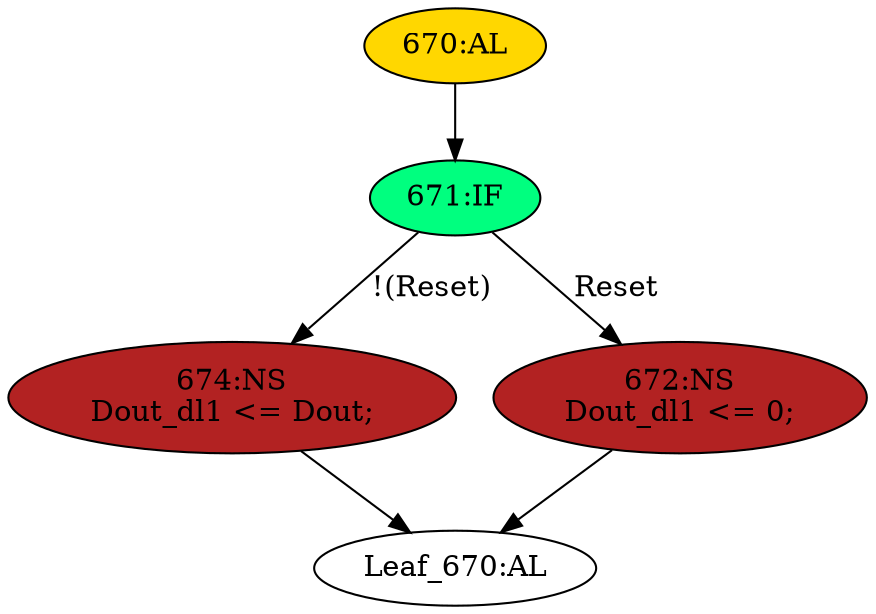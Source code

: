 strict digraph "" {
	node [label="\N"];
	"674:NS"	 [ast="<pyverilog.vparser.ast.NonblockingSubstitution object at 0x7fbd1c2cf350>",
		fillcolor=firebrick,
		label="674:NS
Dout_dl1 <= Dout;",
		statements="[<pyverilog.vparser.ast.NonblockingSubstitution object at 0x7fbd1c2cf350>]",
		style=filled,
		typ=NonblockingSubstitution];
	"Leaf_670:AL"	 [def_var="['Dout_dl1']",
		label="Leaf_670:AL"];
	"674:NS" -> "Leaf_670:AL"	 [cond="[]",
		lineno=None];
	"671:IF"	 [ast="<pyverilog.vparser.ast.IfStatement object at 0x7fbd1c2cf490>",
		fillcolor=springgreen,
		label="671:IF",
		statements="[]",
		style=filled,
		typ=IfStatement];
	"671:IF" -> "674:NS"	 [cond="['Reset']",
		label="!(Reset)",
		lineno=671];
	"672:NS"	 [ast="<pyverilog.vparser.ast.NonblockingSubstitution object at 0x7fbd1c2cf4d0>",
		fillcolor=firebrick,
		label="672:NS
Dout_dl1 <= 0;",
		statements="[<pyverilog.vparser.ast.NonblockingSubstitution object at 0x7fbd1c2cf4d0>]",
		style=filled,
		typ=NonblockingSubstitution];
	"671:IF" -> "672:NS"	 [cond="['Reset']",
		label=Reset,
		lineno=671];
	"670:AL"	 [ast="<pyverilog.vparser.ast.Always object at 0x7fbd1c2cf650>",
		clk_sens=False,
		fillcolor=gold,
		label="670:AL",
		sens="['Clk_SYS', 'Reset']",
		statements="[]",
		style=filled,
		typ=Always,
		use_var="['Reset', 'Dout']"];
	"670:AL" -> "671:IF"	 [cond="[]",
		lineno=None];
	"672:NS" -> "Leaf_670:AL"	 [cond="[]",
		lineno=None];
}
